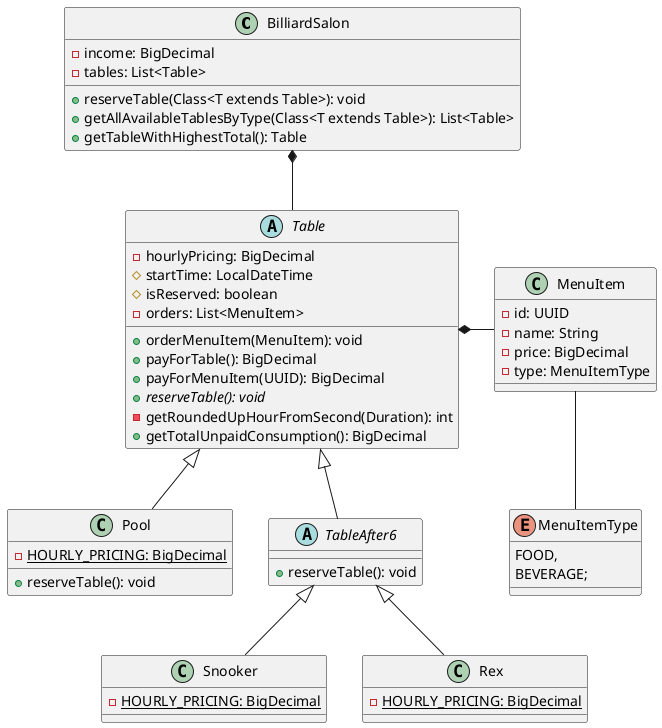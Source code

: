@startuml
class BilliardSalon {
- income: BigDecimal
- tables: List<Table>
+ reserveTable(Class<T extends Table>): void
+ getAllAvailableTablesByType(Class<T extends Table>): List<Table>
+ getTableWithHighestTotal(): Table
}
abstract class Table {
- hourlyPricing: BigDecimal
# startTime: LocalDateTime
# isReserved: boolean
- orders: List<MenuItem>
+ orderMenuItem(MenuItem): void
+ payForTable(): BigDecimal
+ payForMenuItem(UUID): BigDecimal
+ {abstract} reserveTable(): void
- getRoundedUpHourFromSecond(Duration): int
+ getTotalUnpaidConsumption(): BigDecimal
}
class Pool extends Table {
- {static} HOURLY_PRICING: BigDecimal
+ reserveTable(): void
}
abstract class TableAfter6 extends Table {
+ reserveTable(): void
}
class Snooker extends TableAfter6 {
- {static} HOURLY_PRICING: BigDecimal
}
class Rex extends TableAfter6 {
- {static} HOURLY_PRICING: BigDecimal
}
class MenuItem {
- id: UUID
- name: String
- price: BigDecimal
- type: MenuItemType
}
enum MenuItemType{
FOOD,
BEVERAGE;
}

BilliardSalon *-- Table
Table *- MenuItem
MenuItem -- MenuItemType

@enduml

An owner of a billiard salon reached us to create their billiard table reservation system.

They have several types of tables with different hourly pricing:
Pool: 1200
Snooker: 1600
Rex: 800
When a customer arrives at the salon, they can reserve a free table at the reservation desk with
the help of the staff through our application.

Customers can order beverages and food for the receipt of the table and
they can be paid by the players when they leave (orders can be checked and
elements can be paid one by one).

Drinks and food have their price, type (food / beverage) and name.

Snooker and Rex tables can be reserved only after 6 pm, based on the government regulations.

The reservation price of the billiard is calculated at the end of the reservation
when the customer asks us to stop it.

Make it possible for the receptionist to get all the available tables by type,
and search for the table with the highest total unpaid consumption from the reserved ones.

Egy osztály adatait szeretnénk e tárolni a másik osztályon kívül az alkalmazásban
